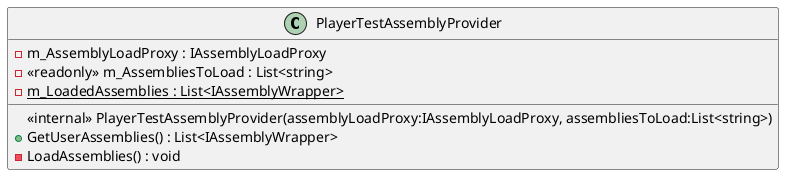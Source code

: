 @startuml
class PlayerTestAssemblyProvider {
    - m_AssemblyLoadProxy : IAssemblyLoadProxy
    - <<readonly>> m_AssembliesToLoad : List<string>
    - {static} m_LoadedAssemblies : List<IAssemblyWrapper>
    <<internal>> PlayerTestAssemblyProvider(assemblyLoadProxy:IAssemblyLoadProxy, assembliesToLoad:List<string>)
    + GetUserAssemblies() : List<IAssemblyWrapper>
    - LoadAssemblies() : void
}
@enduml
